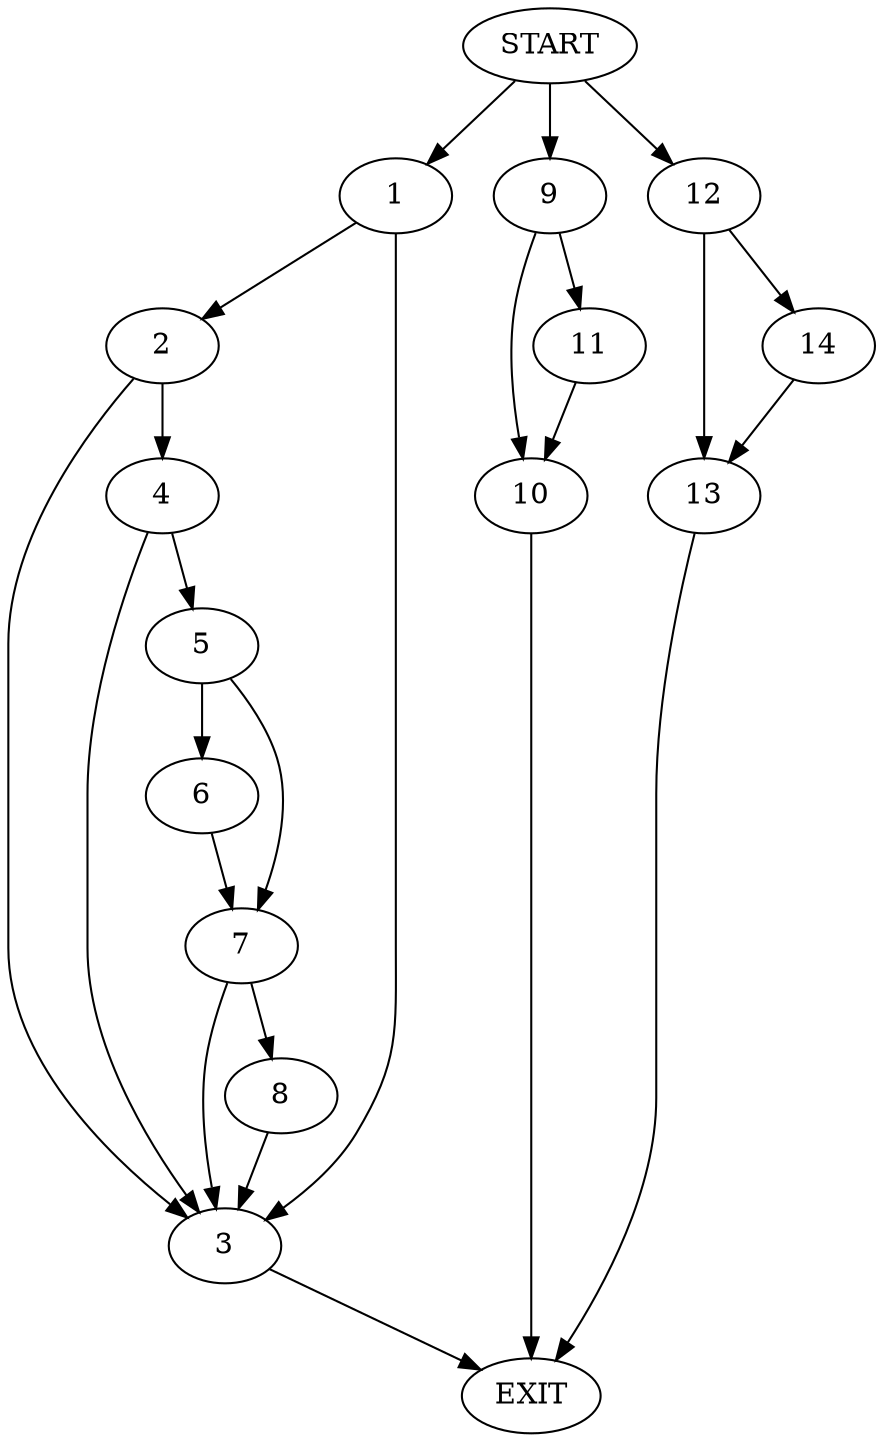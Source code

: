 digraph {
0 [label="START"]
15 [label="EXIT"]
0 -> 1
1 -> 2
1 -> 3
3 -> 15
2 -> 4
2 -> 3
4 -> 5
4 -> 3
5 -> 6
5 -> 7
6 -> 7
7 -> 8
7 -> 3
8 -> 3
0 -> 9
9 -> 10
9 -> 11
10 -> 15
11 -> 10
0 -> 12
12 -> 13
12 -> 14
14 -> 13
13 -> 15
}

